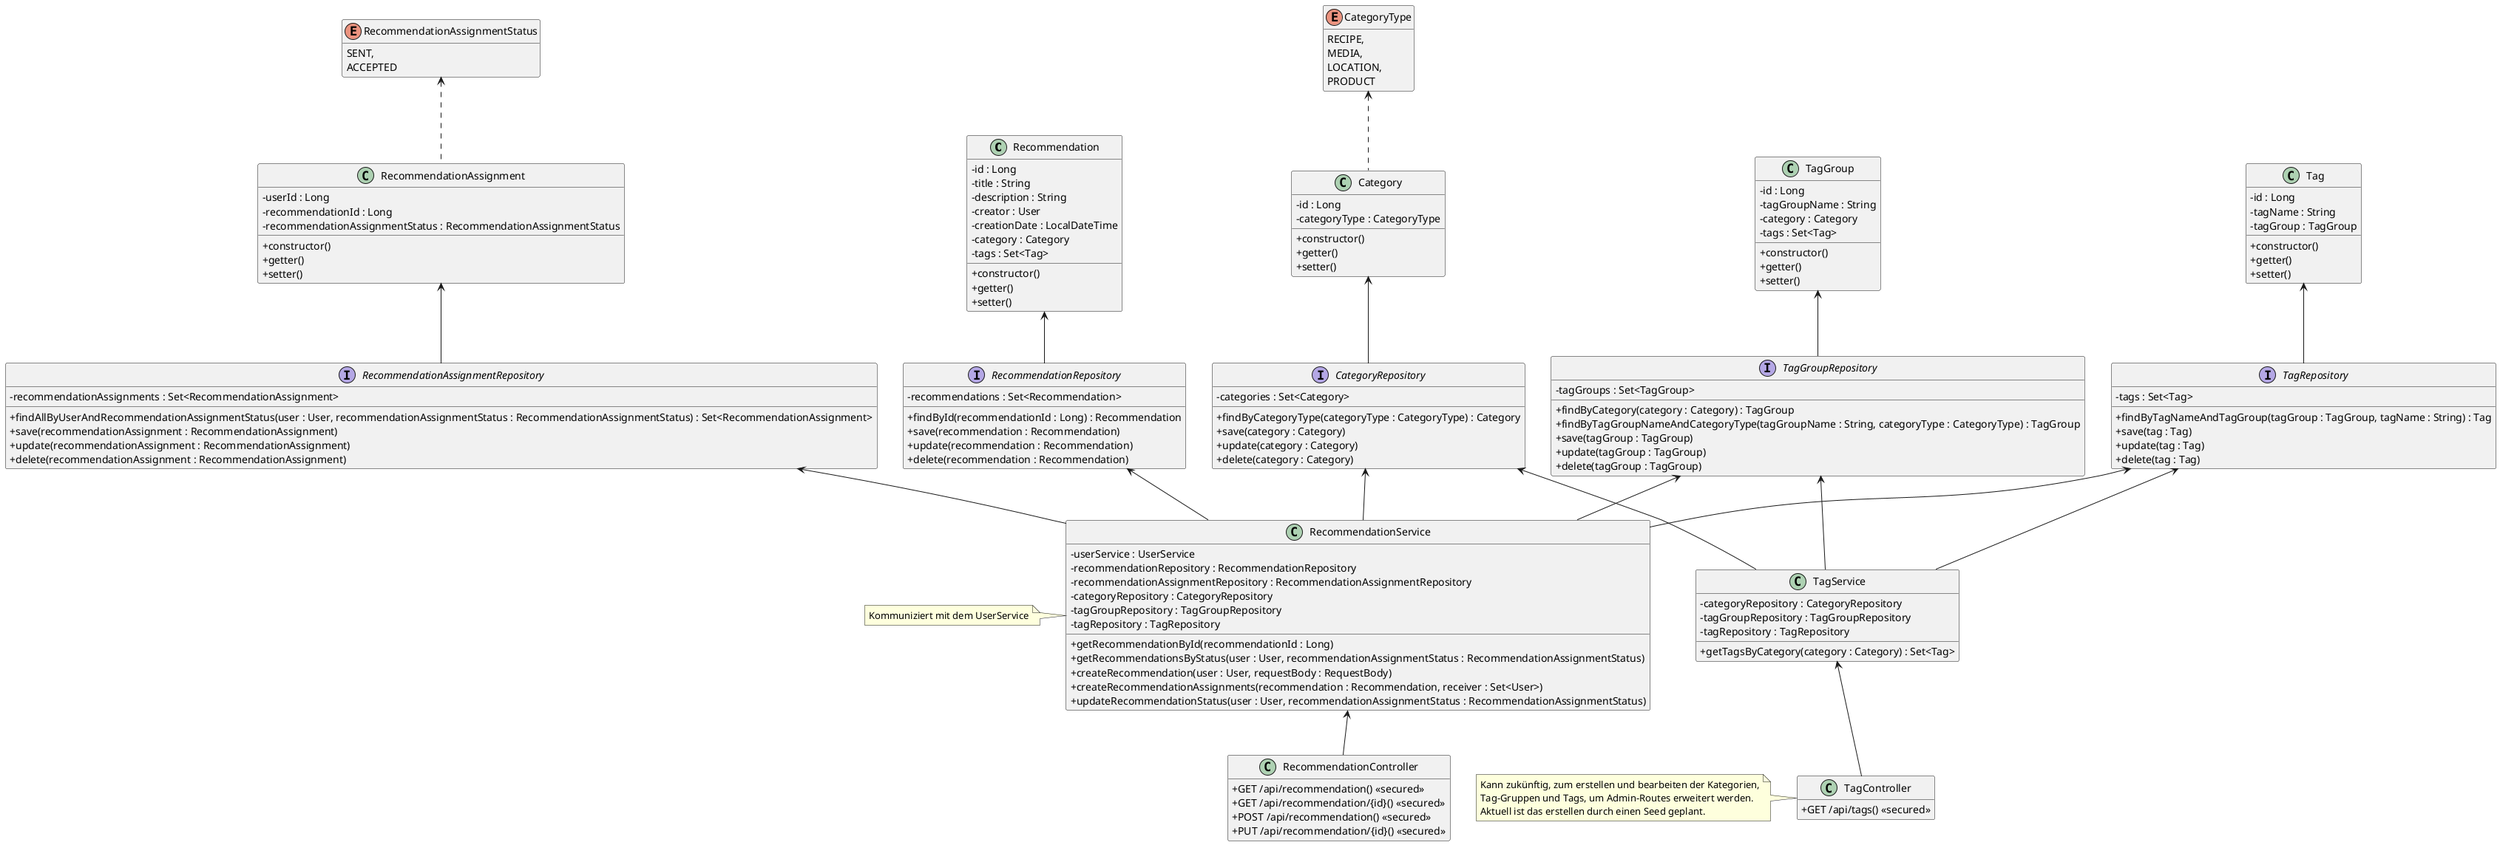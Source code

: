 @startuml
skinparam classAttributeIconSize 0
hide empty members

class Recommendation {
    - id : Long
    - title : String
    - description : String
    - creator : User
    - creationDate : LocalDateTime
    - category : Category
    - tags : Set<Tag>
    + constructor()
    + getter()
    + setter()
}
interface RecommendationRepository {
    - recommendations : Set<Recommendation>
    + findById(recommendationId : Long) : Recommendation
    + save(recommendation : Recommendation)
    + update(recommendation : Recommendation)
    + delete(recommendation : Recommendation)
}
class RecommendationService {
    - userService : UserService
    - recommendationRepository : RecommendationRepository
    - recommendationAssignmentRepository : RecommendationAssignmentRepository
    - categoryRepository : CategoryRepository
    - tagGroupRepository : TagGroupRepository
    - tagRepository : TagRepository
    + getRecommendationById(recommendationId : Long)
    + getRecommendationsByStatus(user : User, recommendationAssignmentStatus : RecommendationAssignmentStatus)
    + createRecommendation(user : User, requestBody : RequestBody)
    + createRecommendationAssignments(recommendation : Recommendation, receiver : Set<User>)
    + updateRecommendationStatus(user : User, recommendationAssignmentStatus : RecommendationAssignmentStatus)
}
class RecommendationController {
    + GET /api/recommendation() <<secured>>
    + GET /api/recommendation/{id}() <<secured>>
    + POST /api/recommendation() <<secured>>
    + PUT /api/recommendation/{id}() <<secured>>
}

class RecommendationAssignment {
    - userId : Long
    - recommendationId : Long
    - recommendationAssignmentStatus : RecommendationAssignmentStatus
    + constructor()
    + getter()
    + setter()
}
interface RecommendationAssignmentRepository {
    - recommendationAssignments : Set<RecommendationAssignment>
    + findAllByUserAndRecommendationAssignmentStatus(user : User, recommendationAssignmentStatus : RecommendationAssignmentStatus) : Set<RecommendationAssignment>
    + save(recommendationAssignment : RecommendationAssignment)
    + update(recommendationAssignment : RecommendationAssignment)
    + delete(recommendationAssignment : RecommendationAssignment)
}
enum RecommendationAssignmentStatus {
    SENT,
    ACCEPTED
}

class Category {
    - id : Long
    - categoryType : CategoryType
    + constructor()
    + getter()
    + setter()
}
interface CategoryRepository {
    - categories : Set<Category>
    + findByCategoryType(categoryType : CategoryType) : Category
    + save(category : Category)
    + update(category : Category)
    + delete(category : Category)
}
enum CategoryType {
    RECIPE,
    MEDIA,
    LOCATION,
    PRODUCT
}

class TagGroup {
    - id : Long
    - tagGroupName : String
    - category : Category
    - tags : Set<Tag>
    + constructor()
    + getter()
    + setter()
}
interface TagGroupRepository {
    - tagGroups : Set<TagGroup>
    + findByCategory(category : Category) : TagGroup
    + findByTagGroupNameAndCategoryType(tagGroupName : String, categoryType : CategoryType) : TagGroup
    + save(tagGroup : TagGroup)
    + update(tagGroup : TagGroup)
    + delete(tagGroup : TagGroup)
}

class Tag {
    - id : Long
    - tagName : String
    - tagGroup : TagGroup
    + constructor()
    + getter()
    + setter()
}
interface TagRepository {
    - tags : Set<Tag>
    + findByTagNameAndTagGroup(tagGroup : TagGroup, tagName : String) : Tag
    + save(tag : Tag)
    + update(tag : Tag)
    + delete(tag : Tag)
}
class TagService {
    - categoryRepository : CategoryRepository
    - tagGroupRepository : TagGroupRepository
    - tagRepository : TagRepository
    + getTagsByCategory(category : Category) : Set<Tag>
}
class TagController {
    + GET /api/tags() <<secured>>
}

Recommendation <-- RecommendationRepository
RecommendationRepository <-- RecommendationService
RecommendationService <-- RecommendationController

RecommendationAssignmentStatus <.. RecommendationAssignment
RecommendationAssignment <-- RecommendationAssignmentRepository
RecommendationAssignmentRepository <-- RecommendationService

CategoryType <.. Category
Category <-- CategoryRepository
CategoryRepository <-- RecommendationService
CategoryRepository <-- TagService

TagGroup <-- TagGroupRepository
TagGroupRepository <-- RecommendationService
TagGroupRepository <-- TagService

Tag <-- TagRepository
TagRepository <-- TagService
TagRepository <-- RecommendationService
TagService <-- TagController

note left of RecommendationService
    Kommuniziert mit dem UserService
end note

note left of TagController
    Kann zukünftig, zum erstellen und bearbeiten der Kategorien,
    Tag-Gruppen und Tags, um Admin-Routes erweitert werden.
    Aktuell ist das erstellen durch einen Seed geplant.
end note

@enduml